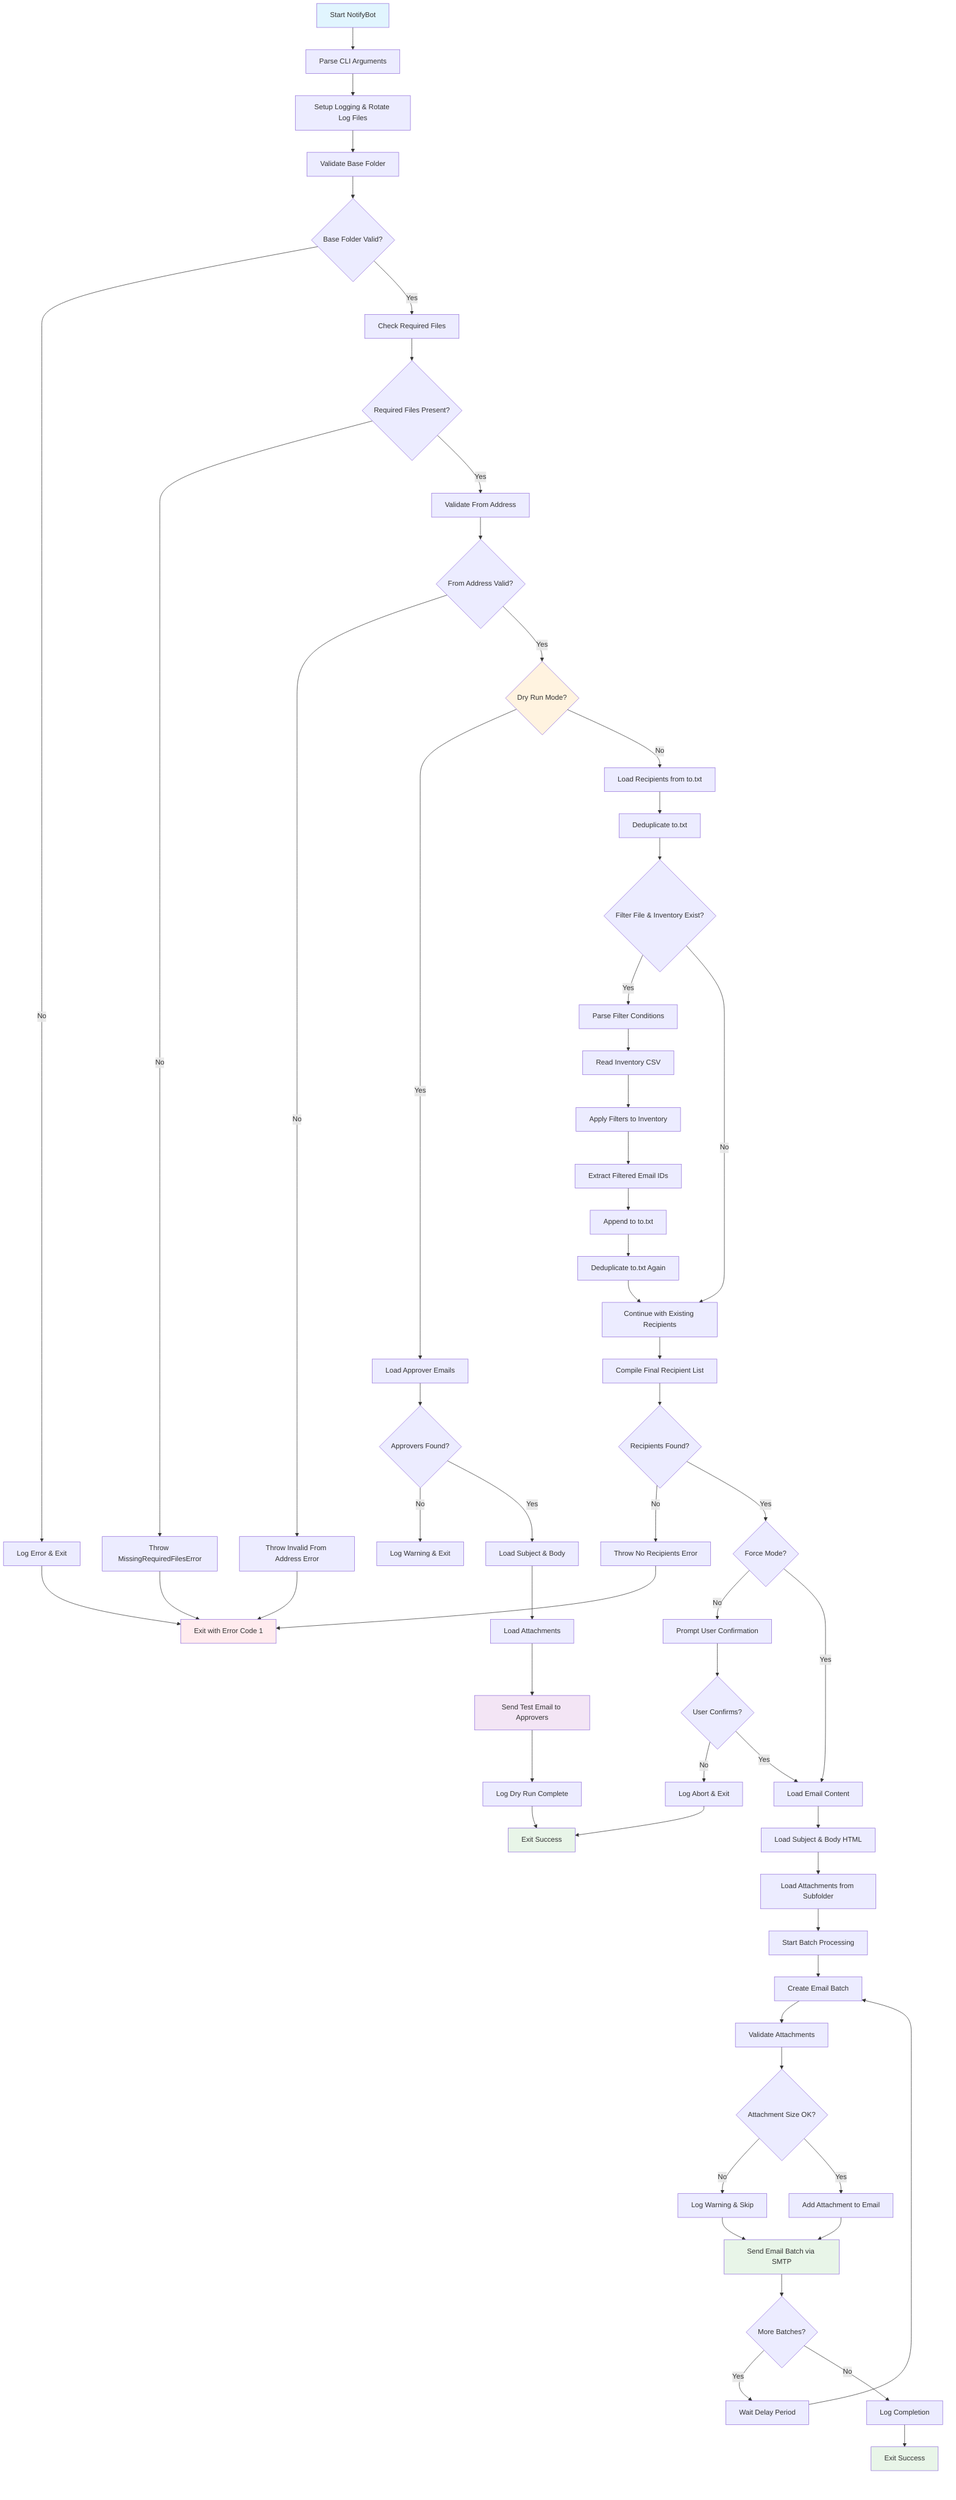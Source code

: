 flowchart TD
    A["Start NotifyBot"] --> B["Parse CLI Arguments"]
    B --> C["Setup Logging & Rotate Log Files"]
    C --> D["Validate Base Folder"]
    D --> E{"Base Folder Valid?"}
    E -->|No| F["Log Error & Exit"]
    E -->|Yes| G["Check Required Files"]
    G --> H{"Required Files Present?"}
    H -->|No| I["Throw MissingRequiredFilesError"]
    H -->|Yes| J["Validate From Address"]
    J --> K{"From Address Valid?"}
    K -->|No| L["Throw Invalid From Address Error"]
    K -->|Yes| M{"Dry Run Mode?"}
    
    M -->|Yes| N["Load Approver Emails"]
    N --> O{"Approvers Found?"}
    O -->|No| P["Log Warning & Exit"]
    O -->|Yes| Q["Load Subject & Body"]
    Q --> R["Load Attachments"]
    R --> S["Send Test Email to Approvers"]
    S --> T["Log Dry Run Complete"]
    T --> U["Exit Success"]
    
    M -->|No| V["Load Recipients from to.txt"]
    V --> W["Deduplicate to.txt"]
    W --> X{"Filter File & Inventory Exist?"}
    X -->|Yes| Y["Parse Filter Conditions"]
    Y --> Z["Read Inventory CSV"]
    Z --> AA["Apply Filters to Inventory"]
    AA --> BB["Extract Filtered Email IDs"]
    BB --> CC["Append to to.txt"]
    CC --> DD["Deduplicate to.txt Again"]
    X -->|No| EE["Continue with Existing Recipients"]
    DD --> EE
    
    EE --> FF["Compile Final Recipient List"]
    FF --> GG{"Recipients Found?"}
    GG -->|No| HH["Throw No Recipients Error"]
    GG -->|Yes| II{"Force Mode?"}
    II -->|No| JJ["Prompt User Confirmation"]
    JJ --> KK{"User Confirms?"}
    KK -->|No| LL["Log Abort & Exit"]
    KK -->|Yes| MM["Load Email Content"]
    II -->|Yes| MM
    
    MM --> NN["Load Subject & Body HTML"]
    NN --> OO["Load Attachments from Subfolder"]
    OO --> PP["Start Batch Processing"]
    PP --> QQ["Create Email Batch"]
    QQ --> RR["Validate Attachments"]
    RR --> SS{"Attachment Size OK?"}
    SS -->|No| TT["Log Warning & Skip"]
    SS -->|Yes| UU["Add Attachment to Email"]
    TT --> VV
    UU --> VV["Send Email Batch via SMTP"]
    VV --> WW{"More Batches?"}
    WW -->|Yes| XX["Wait Delay Period"]
    XX --> QQ
    WW -->|No| YY["Log Completion"]
    YY --> ZZ["Exit Success"]
    
    F --> AAA["Exit with Error Code 1"]
    I --> AAA
    L --> AAA
    HH --> AAA
    LL --> U
    
    style A fill:#e1f5fe
    style M fill:#fff3e0
    style S fill:#f3e5f5
    style VV fill:#e8f5e8
    style AAA fill:#ffebee
    style U fill:#e8f5e8
    style ZZ fill:#e8f5e8